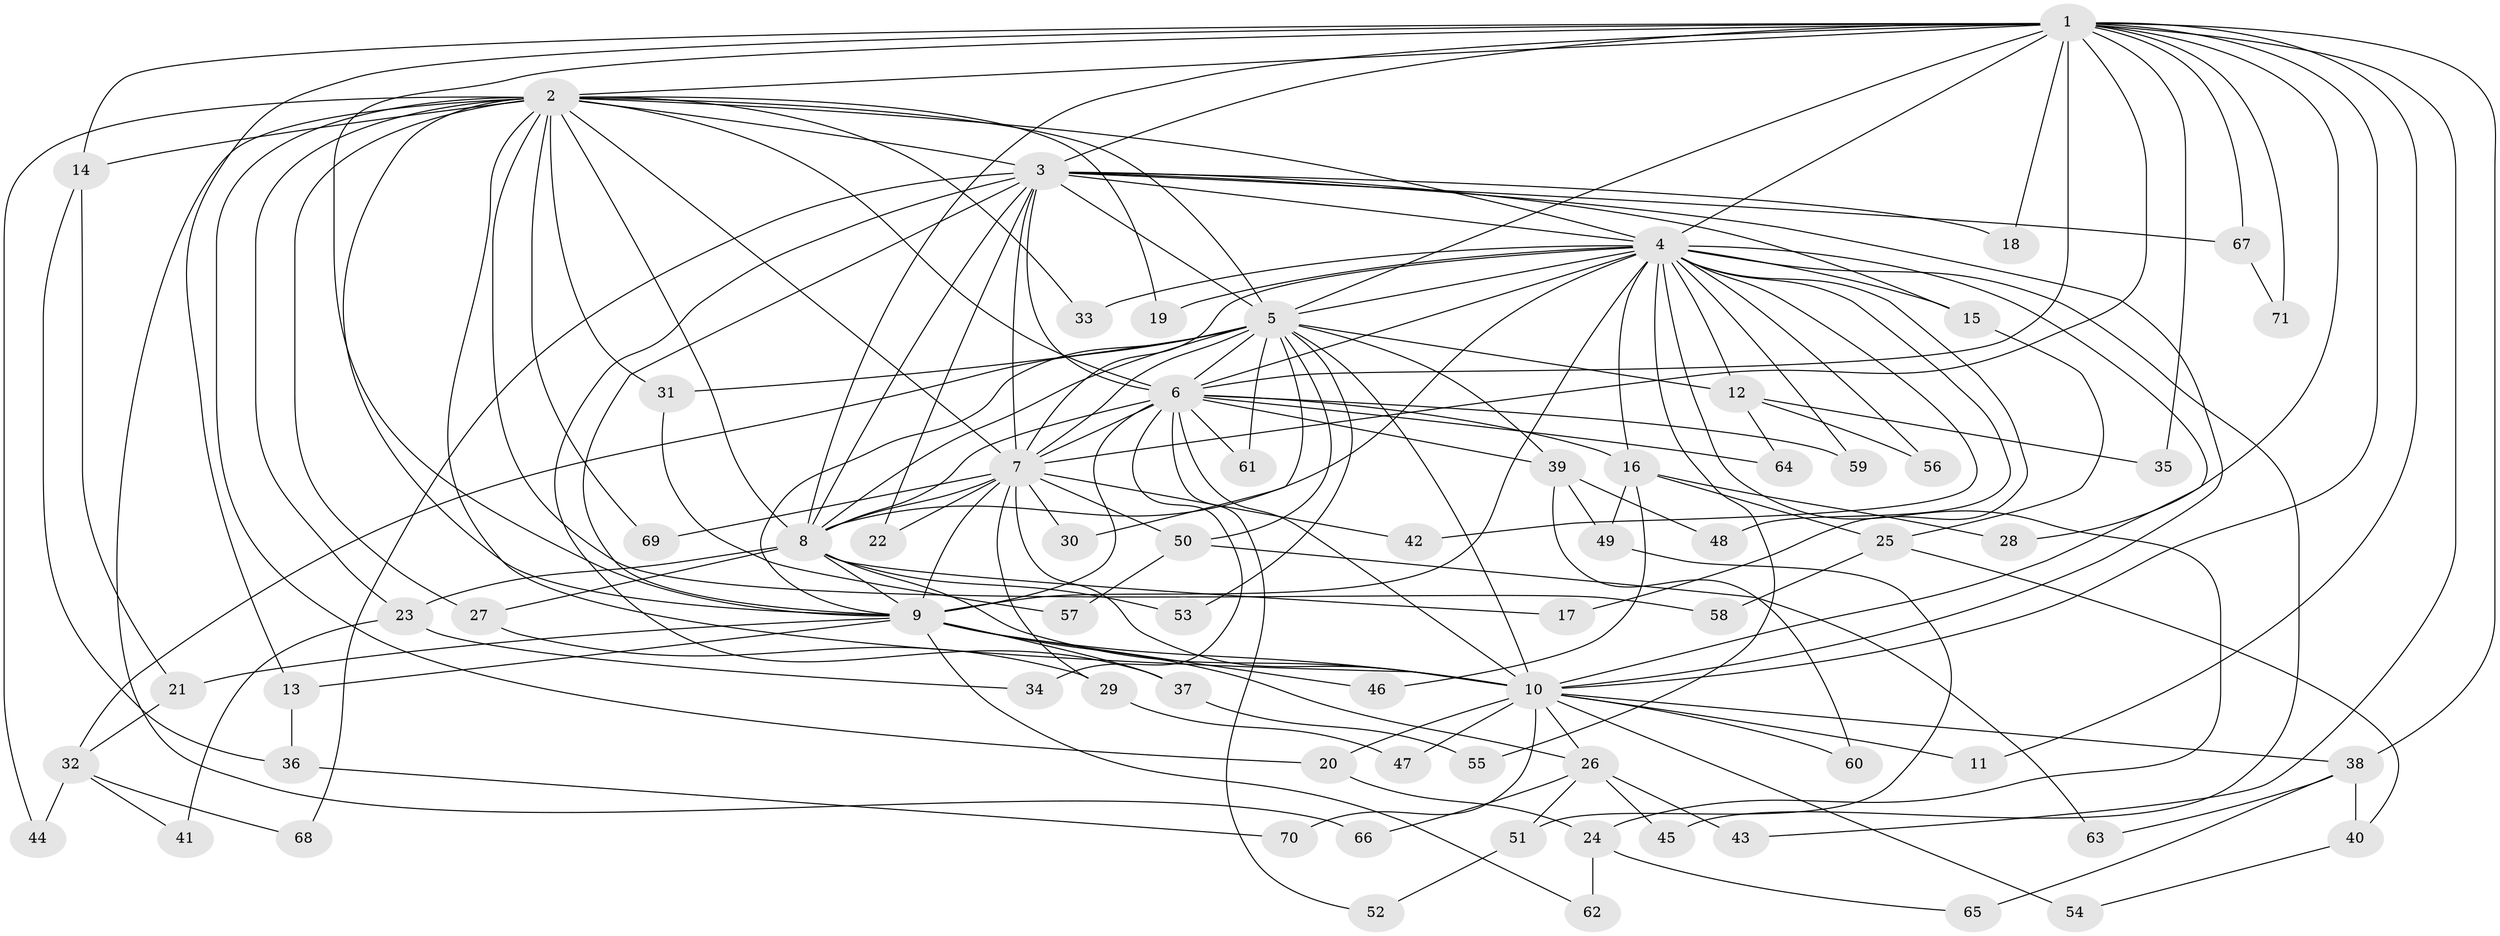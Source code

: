 // coarse degree distribution, {12: 0.03571428571428571, 14: 0.03571428571428571, 17: 0.03571428571428571, 16: 0.07142857142857142, 11: 0.07142857142857142, 9: 0.03571428571428571, 2: 0.32142857142857145, 5: 0.10714285714285714, 3: 0.14285714285714285, 4: 0.10714285714285714, 7: 0.03571428571428571}
// Generated by graph-tools (version 1.1) at 2025/17/03/04/25 18:17:26]
// undirected, 71 vertices, 167 edges
graph export_dot {
graph [start="1"]
  node [color=gray90,style=filled];
  1;
  2;
  3;
  4;
  5;
  6;
  7;
  8;
  9;
  10;
  11;
  12;
  13;
  14;
  15;
  16;
  17;
  18;
  19;
  20;
  21;
  22;
  23;
  24;
  25;
  26;
  27;
  28;
  29;
  30;
  31;
  32;
  33;
  34;
  35;
  36;
  37;
  38;
  39;
  40;
  41;
  42;
  43;
  44;
  45;
  46;
  47;
  48;
  49;
  50;
  51;
  52;
  53;
  54;
  55;
  56;
  57;
  58;
  59;
  60;
  61;
  62;
  63;
  64;
  65;
  66;
  67;
  68;
  69;
  70;
  71;
  1 -- 2;
  1 -- 3;
  1 -- 4;
  1 -- 5;
  1 -- 6;
  1 -- 7;
  1 -- 8;
  1 -- 9;
  1 -- 10;
  1 -- 11;
  1 -- 13;
  1 -- 14;
  1 -- 18;
  1 -- 28;
  1 -- 35;
  1 -- 38;
  1 -- 43;
  1 -- 67;
  1 -- 71;
  2 -- 3;
  2 -- 4;
  2 -- 5;
  2 -- 6;
  2 -- 7;
  2 -- 8;
  2 -- 9;
  2 -- 10;
  2 -- 14;
  2 -- 19;
  2 -- 20;
  2 -- 23;
  2 -- 27;
  2 -- 31;
  2 -- 33;
  2 -- 44;
  2 -- 58;
  2 -- 66;
  2 -- 69;
  3 -- 4;
  3 -- 5;
  3 -- 6;
  3 -- 7;
  3 -- 8;
  3 -- 9;
  3 -- 10;
  3 -- 15;
  3 -- 18;
  3 -- 22;
  3 -- 37;
  3 -- 67;
  3 -- 68;
  4 -- 5;
  4 -- 6;
  4 -- 7;
  4 -- 8;
  4 -- 9;
  4 -- 10;
  4 -- 12;
  4 -- 15;
  4 -- 16;
  4 -- 17;
  4 -- 19;
  4 -- 24;
  4 -- 33;
  4 -- 42;
  4 -- 45;
  4 -- 48;
  4 -- 55;
  4 -- 56;
  4 -- 59;
  5 -- 6;
  5 -- 7;
  5 -- 8;
  5 -- 9;
  5 -- 10;
  5 -- 12;
  5 -- 30;
  5 -- 31;
  5 -- 32;
  5 -- 39;
  5 -- 50;
  5 -- 53;
  5 -- 61;
  6 -- 7;
  6 -- 8;
  6 -- 9;
  6 -- 10;
  6 -- 16;
  6 -- 34;
  6 -- 39;
  6 -- 52;
  6 -- 59;
  6 -- 61;
  6 -- 64;
  7 -- 8;
  7 -- 9;
  7 -- 10;
  7 -- 22;
  7 -- 29;
  7 -- 30;
  7 -- 42;
  7 -- 50;
  7 -- 69;
  8 -- 9;
  8 -- 10;
  8 -- 17;
  8 -- 23;
  8 -- 27;
  8 -- 53;
  9 -- 10;
  9 -- 13;
  9 -- 21;
  9 -- 26;
  9 -- 37;
  9 -- 46;
  9 -- 62;
  10 -- 11;
  10 -- 20;
  10 -- 26;
  10 -- 38;
  10 -- 47;
  10 -- 54;
  10 -- 60;
  10 -- 70;
  12 -- 35;
  12 -- 56;
  12 -- 64;
  13 -- 36;
  14 -- 21;
  14 -- 36;
  15 -- 25;
  16 -- 25;
  16 -- 28;
  16 -- 46;
  16 -- 49;
  20 -- 24;
  21 -- 32;
  23 -- 34;
  23 -- 41;
  24 -- 62;
  24 -- 65;
  25 -- 40;
  25 -- 58;
  26 -- 43;
  26 -- 45;
  26 -- 51;
  26 -- 66;
  27 -- 29;
  29 -- 47;
  31 -- 57;
  32 -- 41;
  32 -- 44;
  32 -- 68;
  36 -- 70;
  37 -- 55;
  38 -- 40;
  38 -- 63;
  38 -- 65;
  39 -- 48;
  39 -- 49;
  39 -- 60;
  40 -- 54;
  49 -- 51;
  50 -- 57;
  50 -- 63;
  51 -- 52;
  67 -- 71;
}
